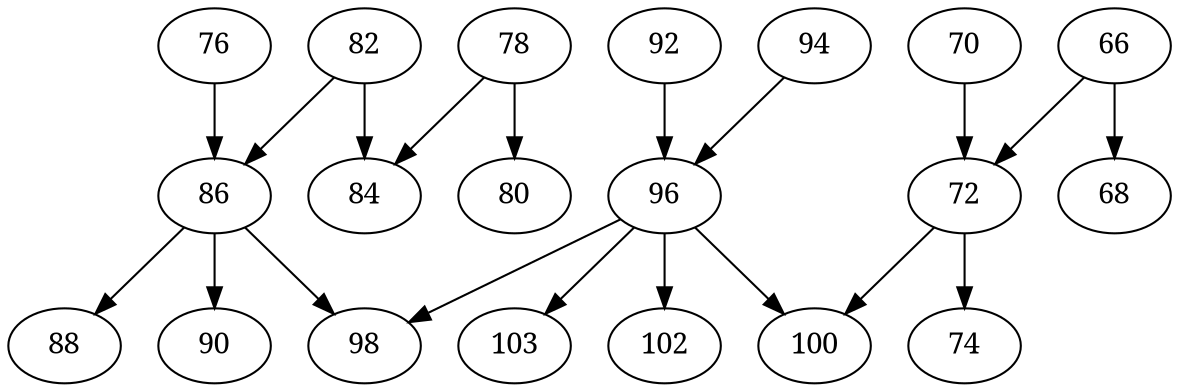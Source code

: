 digraph {

edge[fontname="SimSun",fontcolor=red];
node[fontname="SimSun",size="20,20"];

72->74;
70->72;
66->72;
96->103;
92->96;
94->96;
96->100;
72->100;
96->98;
86->98;
76->86;
82->86;
96->102;
78->80;
82->84;
78->84;
86->88;
66->68;
86->90;

}
